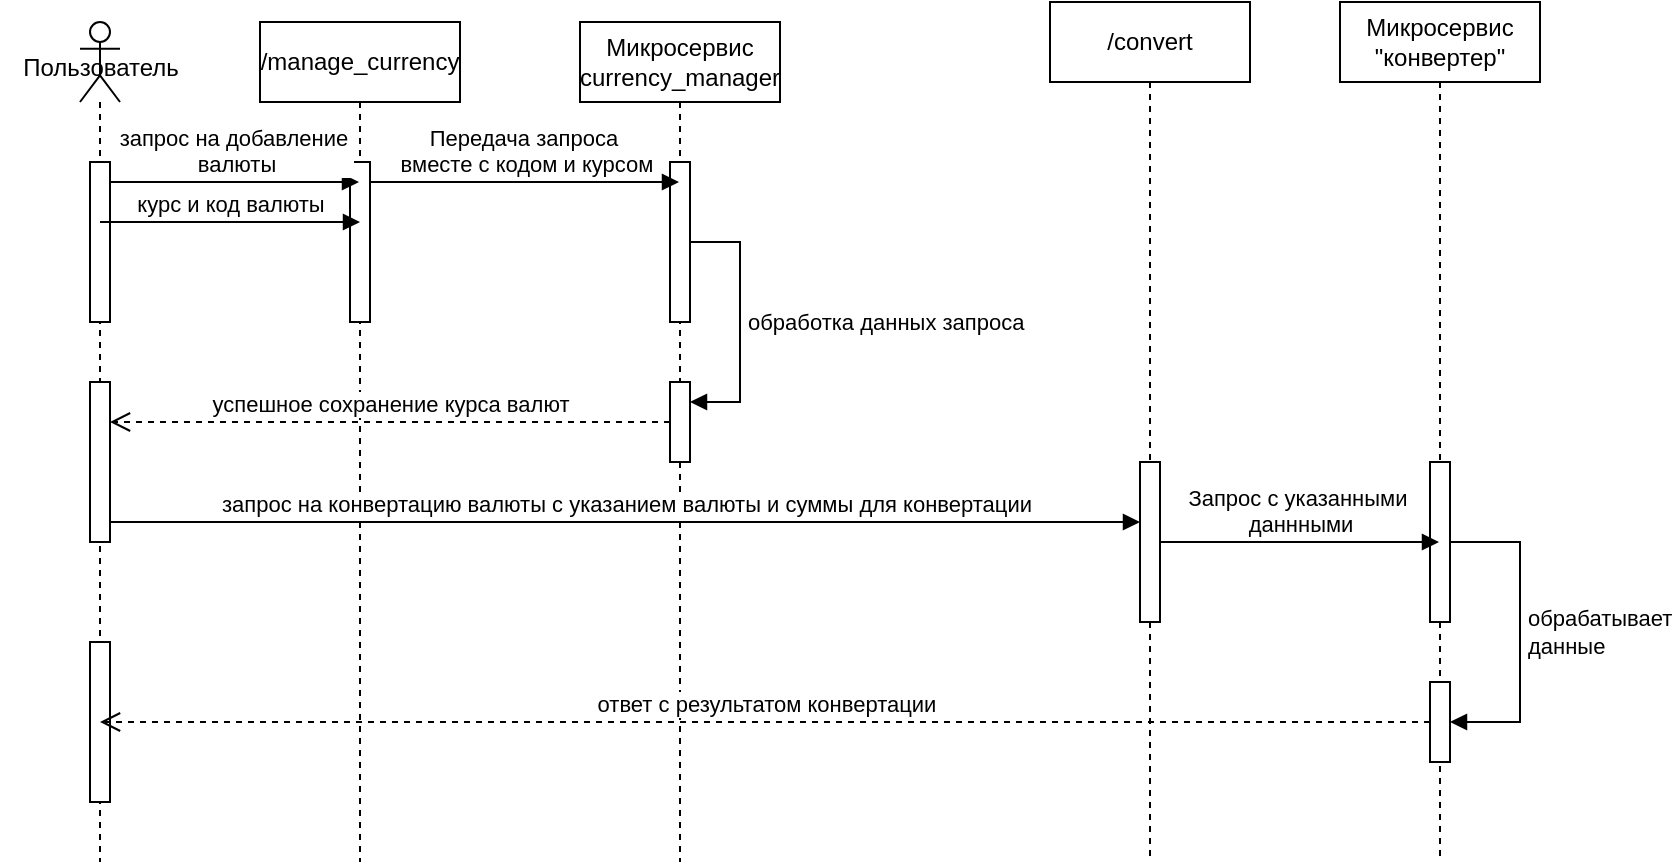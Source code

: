 <mxfile version="27.0.6">
  <diagram name="Страница — 1" id="4lfBLvP_RrGvpzm5hbAt">
    <mxGraphModel dx="818" dy="563" grid="1" gridSize="10" guides="1" tooltips="1" connect="1" arrows="1" fold="1" page="1" pageScale="1" pageWidth="1169" pageHeight="827" math="0" shadow="0">
      <root>
        <mxCell id="0" />
        <mxCell id="1" parent="0" />
        <mxCell id="SzSnpcaT_9BJPCUjSm3E-22" value="/manage_currency" style="shape=umlLifeline;perimeter=lifelinePerimeter;whiteSpace=wrap;html=1;container=1;dropTarget=0;collapsible=0;recursiveResize=0;outlineConnect=0;portConstraint=eastwest;newEdgeStyle={&quot;curved&quot;:0,&quot;rounded&quot;:0};" vertex="1" parent="1">
          <mxGeometry x="140" y="400" width="100" height="420" as="geometry" />
        </mxCell>
        <mxCell id="SzSnpcaT_9BJPCUjSm3E-27" value="" style="html=1;points=[[0,0,0,0,5],[0,1,0,0,-5],[1,0,0,0,5],[1,1,0,0,-5]];perimeter=orthogonalPerimeter;outlineConnect=0;targetShapes=umlLifeline;portConstraint=eastwest;newEdgeStyle={&quot;curved&quot;:0,&quot;rounded&quot;:0};" vertex="1" parent="SzSnpcaT_9BJPCUjSm3E-22">
          <mxGeometry x="45" y="70" width="10" height="80" as="geometry" />
        </mxCell>
        <mxCell id="SzSnpcaT_9BJPCUjSm3E-24" value="" style="shape=umlLifeline;perimeter=lifelinePerimeter;whiteSpace=wrap;html=1;container=1;dropTarget=0;collapsible=0;recursiveResize=0;outlineConnect=0;portConstraint=eastwest;newEdgeStyle={&quot;curved&quot;:0,&quot;rounded&quot;:0};participant=umlActor;" vertex="1" parent="1">
          <mxGeometry x="50" y="400" width="20" height="420" as="geometry" />
        </mxCell>
        <mxCell id="SzSnpcaT_9BJPCUjSm3E-25" value="" style="html=1;points=[[0,0,0,0,5],[0,1,0,0,-5],[1,0,0,0,5],[1,1,0,0,-5]];perimeter=orthogonalPerimeter;outlineConnect=0;targetShapes=umlLifeline;portConstraint=eastwest;newEdgeStyle={&quot;curved&quot;:0,&quot;rounded&quot;:0};" vertex="1" parent="SzSnpcaT_9BJPCUjSm3E-24">
          <mxGeometry x="5" y="70" width="10" height="80" as="geometry" />
        </mxCell>
        <mxCell id="SzSnpcaT_9BJPCUjSm3E-37" value="" style="html=1;points=[[0,0,0,0,5],[0,1,0,0,-5],[1,0,0,0,5],[1,1,0,0,-5]];perimeter=orthogonalPerimeter;outlineConnect=0;targetShapes=umlLifeline;portConstraint=eastwest;newEdgeStyle={&quot;curved&quot;:0,&quot;rounded&quot;:0};" vertex="1" parent="SzSnpcaT_9BJPCUjSm3E-24">
          <mxGeometry x="5" y="180" width="10" height="80" as="geometry" />
        </mxCell>
        <mxCell id="SzSnpcaT_9BJPCUjSm3E-49" value="" style="html=1;points=[[0,0,0,0,5],[0,1,0,0,-5],[1,0,0,0,5],[1,1,0,0,-5]];perimeter=orthogonalPerimeter;outlineConnect=0;targetShapes=umlLifeline;portConstraint=eastwest;newEdgeStyle={&quot;curved&quot;:0,&quot;rounded&quot;:0};" vertex="1" parent="SzSnpcaT_9BJPCUjSm3E-24">
          <mxGeometry x="5" y="310" width="10" height="80" as="geometry" />
        </mxCell>
        <mxCell id="SzSnpcaT_9BJPCUjSm3E-26" value="Пользователь" style="text;html=1;align=center;verticalAlign=middle;resizable=0;points=[];autosize=1;strokeColor=none;fillColor=none;" vertex="1" parent="1">
          <mxGeometry x="10" y="408" width="100" height="30" as="geometry" />
        </mxCell>
        <mxCell id="SzSnpcaT_9BJPCUjSm3E-28" value="запрос на добавление&amp;nbsp;&lt;div&gt;валюты&lt;/div&gt;" style="html=1;verticalAlign=bottom;endArrow=block;curved=0;rounded=0;" edge="1" parent="1">
          <mxGeometry width="80" relative="1" as="geometry">
            <mxPoint x="65" y="480" as="sourcePoint" />
            <mxPoint x="189.5" y="480" as="targetPoint" />
          </mxGeometry>
        </mxCell>
        <mxCell id="SzSnpcaT_9BJPCUjSm3E-30" value="курс и код валюты" style="html=1;verticalAlign=bottom;endArrow=block;curved=0;rounded=0;exitX=0.5;exitY=0.375;exitDx=0;exitDy=0;exitPerimeter=0;" edge="1" parent="1" source="SzSnpcaT_9BJPCUjSm3E-25">
          <mxGeometry width="80" relative="1" as="geometry">
            <mxPoint x="70" y="500" as="sourcePoint" />
            <mxPoint x="190" y="500" as="targetPoint" />
          </mxGeometry>
        </mxCell>
        <mxCell id="SzSnpcaT_9BJPCUjSm3E-31" value="Микросервис currency_manager" style="shape=umlLifeline;perimeter=lifelinePerimeter;whiteSpace=wrap;html=1;container=1;dropTarget=0;collapsible=0;recursiveResize=0;outlineConnect=0;portConstraint=eastwest;newEdgeStyle={&quot;curved&quot;:0,&quot;rounded&quot;:0};" vertex="1" parent="1">
          <mxGeometry x="300" y="400" width="100" height="420" as="geometry" />
        </mxCell>
        <mxCell id="SzSnpcaT_9BJPCUjSm3E-32" value="" style="html=1;points=[[0,0,0,0,5],[0,1,0,0,-5],[1,0,0,0,5],[1,1,0,0,-5]];perimeter=orthogonalPerimeter;outlineConnect=0;targetShapes=umlLifeline;portConstraint=eastwest;newEdgeStyle={&quot;curved&quot;:0,&quot;rounded&quot;:0};" vertex="1" parent="SzSnpcaT_9BJPCUjSm3E-31">
          <mxGeometry x="45" y="70" width="10" height="80" as="geometry" />
        </mxCell>
        <mxCell id="SzSnpcaT_9BJPCUjSm3E-35" value="" style="html=1;points=[[0,0,0,0,5],[0,1,0,0,-5],[1,0,0,0,5],[1,1,0,0,-5]];perimeter=orthogonalPerimeter;outlineConnect=0;targetShapes=umlLifeline;portConstraint=eastwest;newEdgeStyle={&quot;curved&quot;:0,&quot;rounded&quot;:0};" vertex="1" parent="SzSnpcaT_9BJPCUjSm3E-31">
          <mxGeometry x="45" y="180" width="10" height="40" as="geometry" />
        </mxCell>
        <mxCell id="SzSnpcaT_9BJPCUjSm3E-36" value="обработка данных запроса" style="html=1;align=left;spacingLeft=2;endArrow=block;rounded=0;edgeStyle=orthogonalEdgeStyle;curved=0;rounded=0;" edge="1" target="SzSnpcaT_9BJPCUjSm3E-35" parent="SzSnpcaT_9BJPCUjSm3E-31" source="SzSnpcaT_9BJPCUjSm3E-32">
          <mxGeometry relative="1" as="geometry">
            <mxPoint x="50" y="160" as="sourcePoint" />
            <Array as="points">
              <mxPoint x="80" y="110" />
              <mxPoint x="80" y="190" />
            </Array>
          </mxGeometry>
        </mxCell>
        <mxCell id="SzSnpcaT_9BJPCUjSm3E-34" value="Передача запроса&amp;nbsp;&lt;div&gt;вместе с кодом&amp;nbsp;&lt;span style=&quot;background-color: light-dark(#ffffff, var(--ge-dark-color, #121212)); color: light-dark(rgb(0, 0, 0), rgb(255, 255, 255));&quot;&gt;и курсом&lt;/span&gt;&lt;/div&gt;" style="html=1;verticalAlign=bottom;endArrow=block;curved=0;rounded=0;" edge="1" parent="1" target="SzSnpcaT_9BJPCUjSm3E-31">
          <mxGeometry width="80" relative="1" as="geometry">
            <mxPoint x="195" y="480" as="sourcePoint" />
            <mxPoint x="320" y="480" as="targetPoint" />
          </mxGeometry>
        </mxCell>
        <mxCell id="SzSnpcaT_9BJPCUjSm3E-38" value="успешное сохранение курса валют" style="html=1;verticalAlign=bottom;endArrow=open;dashed=1;endSize=8;curved=0;rounded=0;" edge="1" parent="1" source="SzSnpcaT_9BJPCUjSm3E-35" target="SzSnpcaT_9BJPCUjSm3E-37">
          <mxGeometry relative="1" as="geometry">
            <mxPoint x="340" y="590" as="sourcePoint" />
            <mxPoint x="70" y="600" as="targetPoint" />
          </mxGeometry>
        </mxCell>
        <mxCell id="SzSnpcaT_9BJPCUjSm3E-39" value="/convert" style="shape=umlLifeline;perimeter=lifelinePerimeter;whiteSpace=wrap;html=1;container=1;dropTarget=0;collapsible=0;recursiveResize=0;outlineConnect=0;portConstraint=eastwest;newEdgeStyle={&quot;curved&quot;:0,&quot;rounded&quot;:0};" vertex="1" parent="1">
          <mxGeometry x="535" y="390" width="100" height="430" as="geometry" />
        </mxCell>
        <mxCell id="SzSnpcaT_9BJPCUjSm3E-40" value="" style="html=1;points=[[0,0,0,0,5],[0,1,0,0,-5],[1,0,0,0,5],[1,1,0,0,-5]];perimeter=orthogonalPerimeter;outlineConnect=0;targetShapes=umlLifeline;portConstraint=eastwest;newEdgeStyle={&quot;curved&quot;:0,&quot;rounded&quot;:0};" vertex="1" parent="SzSnpcaT_9BJPCUjSm3E-39">
          <mxGeometry x="45" y="230" width="10" height="80" as="geometry" />
        </mxCell>
        <mxCell id="SzSnpcaT_9BJPCUjSm3E-42" value="запрос на конвертацию валюты с указанием валюты и суммы для конвертации" style="html=1;verticalAlign=bottom;endArrow=block;curved=0;rounded=0;" edge="1" parent="1">
          <mxGeometry width="80" relative="1" as="geometry">
            <mxPoint x="65" y="650" as="sourcePoint" />
            <mxPoint x="580" y="650" as="targetPoint" />
          </mxGeometry>
        </mxCell>
        <mxCell id="SzSnpcaT_9BJPCUjSm3E-43" value="Микросервис &quot;конвертер&quot;" style="shape=umlLifeline;perimeter=lifelinePerimeter;whiteSpace=wrap;html=1;container=1;dropTarget=0;collapsible=0;recursiveResize=0;outlineConnect=0;portConstraint=eastwest;newEdgeStyle={&quot;curved&quot;:0,&quot;rounded&quot;:0};" vertex="1" parent="1">
          <mxGeometry x="680" y="390" width="100" height="430" as="geometry" />
        </mxCell>
        <mxCell id="SzSnpcaT_9BJPCUjSm3E-44" value="" style="html=1;points=[[0,0,0,0,5],[0,1,0,0,-5],[1,0,0,0,5],[1,1,0,0,-5]];perimeter=orthogonalPerimeter;outlineConnect=0;targetShapes=umlLifeline;portConstraint=eastwest;newEdgeStyle={&quot;curved&quot;:0,&quot;rounded&quot;:0};" vertex="1" parent="SzSnpcaT_9BJPCUjSm3E-43">
          <mxGeometry x="45" y="230" width="10" height="80" as="geometry" />
        </mxCell>
        <mxCell id="SzSnpcaT_9BJPCUjSm3E-46" value="" style="html=1;points=[[0,0,0,0,5],[0,1,0,0,-5],[1,0,0,0,5],[1,1,0,0,-5]];perimeter=orthogonalPerimeter;outlineConnect=0;targetShapes=umlLifeline;portConstraint=eastwest;newEdgeStyle={&quot;curved&quot;:0,&quot;rounded&quot;:0};" vertex="1" parent="SzSnpcaT_9BJPCUjSm3E-43">
          <mxGeometry x="45" y="340.0" width="10" height="40" as="geometry" />
        </mxCell>
        <mxCell id="SzSnpcaT_9BJPCUjSm3E-47" value="обрабатывает&amp;nbsp;&lt;div&gt;данные&lt;/div&gt;" style="html=1;align=left;spacingLeft=2;endArrow=block;rounded=0;edgeStyle=orthogonalEdgeStyle;curved=0;rounded=0;" edge="1" target="SzSnpcaT_9BJPCUjSm3E-46" parent="SzSnpcaT_9BJPCUjSm3E-43" source="SzSnpcaT_9BJPCUjSm3E-44">
          <mxGeometry relative="1" as="geometry">
            <mxPoint x="85" y="270.004" as="sourcePoint" />
            <Array as="points">
              <mxPoint x="90" y="270" />
              <mxPoint x="90" y="360" />
            </Array>
            <mxPoint x="110" y="319.966" as="targetPoint" />
          </mxGeometry>
        </mxCell>
        <mxCell id="SzSnpcaT_9BJPCUjSm3E-45" value="Запрос с указанными&amp;nbsp;&lt;div&gt;даннными&lt;/div&gt;" style="html=1;verticalAlign=bottom;endArrow=block;curved=0;rounded=0;" edge="1" parent="1" source="SzSnpcaT_9BJPCUjSm3E-40" target="SzSnpcaT_9BJPCUjSm3E-43">
          <mxGeometry width="80" relative="1" as="geometry">
            <mxPoint x="600" y="640" as="sourcePoint" />
            <mxPoint x="680" y="640" as="targetPoint" />
          </mxGeometry>
        </mxCell>
        <mxCell id="SzSnpcaT_9BJPCUjSm3E-48" value="ответ с результатом конвертации" style="html=1;verticalAlign=bottom;endArrow=open;dashed=1;endSize=8;curved=0;rounded=0;" edge="1" parent="1" source="SzSnpcaT_9BJPCUjSm3E-46" target="SzSnpcaT_9BJPCUjSm3E-24">
          <mxGeometry relative="1" as="geometry">
            <mxPoint x="680" y="750" as="sourcePoint" />
            <mxPoint x="600" y="750" as="targetPoint" />
          </mxGeometry>
        </mxCell>
      </root>
    </mxGraphModel>
  </diagram>
</mxfile>
